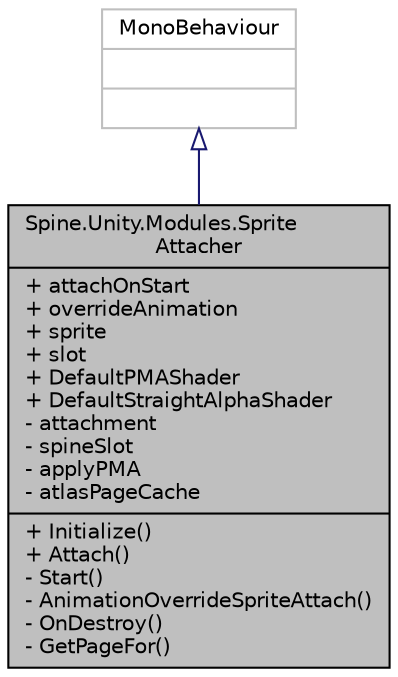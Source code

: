 digraph "Spine.Unity.Modules.SpriteAttacher"
{
 // LATEX_PDF_SIZE
  edge [fontname="Helvetica",fontsize="10",labelfontname="Helvetica",labelfontsize="10"];
  node [fontname="Helvetica",fontsize="10",shape=record];
  Node1 [label="{Spine.Unity.Modules.Sprite\lAttacher\n|+ attachOnStart\l+ overrideAnimation\l+ sprite\l+ slot\l+ DefaultPMAShader\l+ DefaultStraightAlphaShader\l- attachment\l- spineSlot\l- applyPMA\l- atlasPageCache\l|+ Initialize()\l+ Attach()\l- Start()\l- AnimationOverrideSpriteAttach()\l- OnDestroy()\l- GetPageFor()\l}",height=0.2,width=0.4,color="black", fillcolor="grey75", style="filled", fontcolor="black",tooltip=" "];
  Node2 -> Node1 [dir="back",color="midnightblue",fontsize="10",style="solid",arrowtail="onormal",fontname="Helvetica"];
  Node2 [label="{MonoBehaviour\n||}",height=0.2,width=0.4,color="grey75", fillcolor="white", style="filled",tooltip=" "];
}
